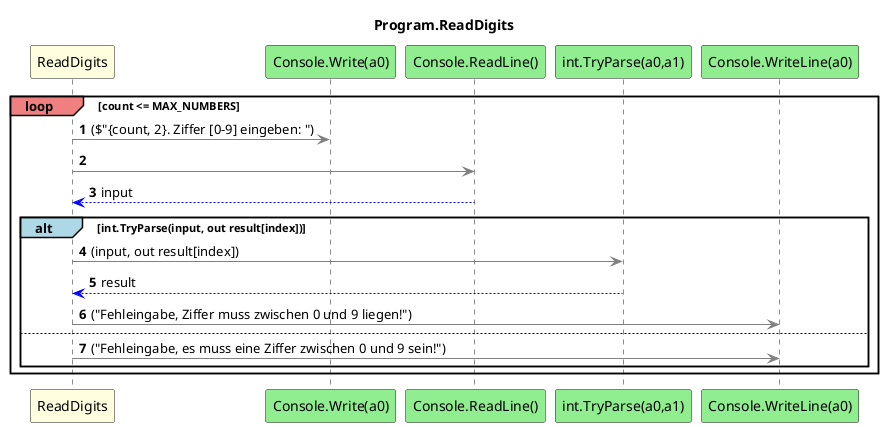 @startuml Program.ReadDigits
title Program.ReadDigits
participant "ReadDigits" as ReadDigits #LightYellow
participant "Console.Write(a0)" as Console_Write_a0 #LightGreen
participant "Console.ReadLine()" as Console_ReadLine #LightGreen
participant "int.TryParse(a0,a1)" as int_TryParse_a0_a1 #LightGreen
participant "Console.WriteLine(a0)" as Console_WriteLine_a0 #LightGreen
autonumber
loop#LightCoral count <= MAX_NUMBERS
    ReadDigits -[#grey]> Console_Write_a0 : ($"{count, 2}. Ziffer [0-9] eingeben: ")
    ReadDigits -[#grey]> Console_ReadLine
    Console_ReadLine -[#blue]-> ReadDigits : input
    alt#LightBlue int.TryParse(input, out result[index])
        ReadDigits -[#grey]> int_TryParse_a0_a1 : (input, out result[index])
        int_TryParse_a0_a1 -[#blue]-> ReadDigits : result
        ReadDigits -[#grey]> Console_WriteLine_a0 : ("Fehleingabe, Ziffer muss zwischen 0 und 9 liegen!")
        else
            ReadDigits -[#grey]> Console_WriteLine_a0 : ("Fehleingabe, es muss eine Ziffer zwischen 0 und 9 sein!")
    end
end
@enduml
